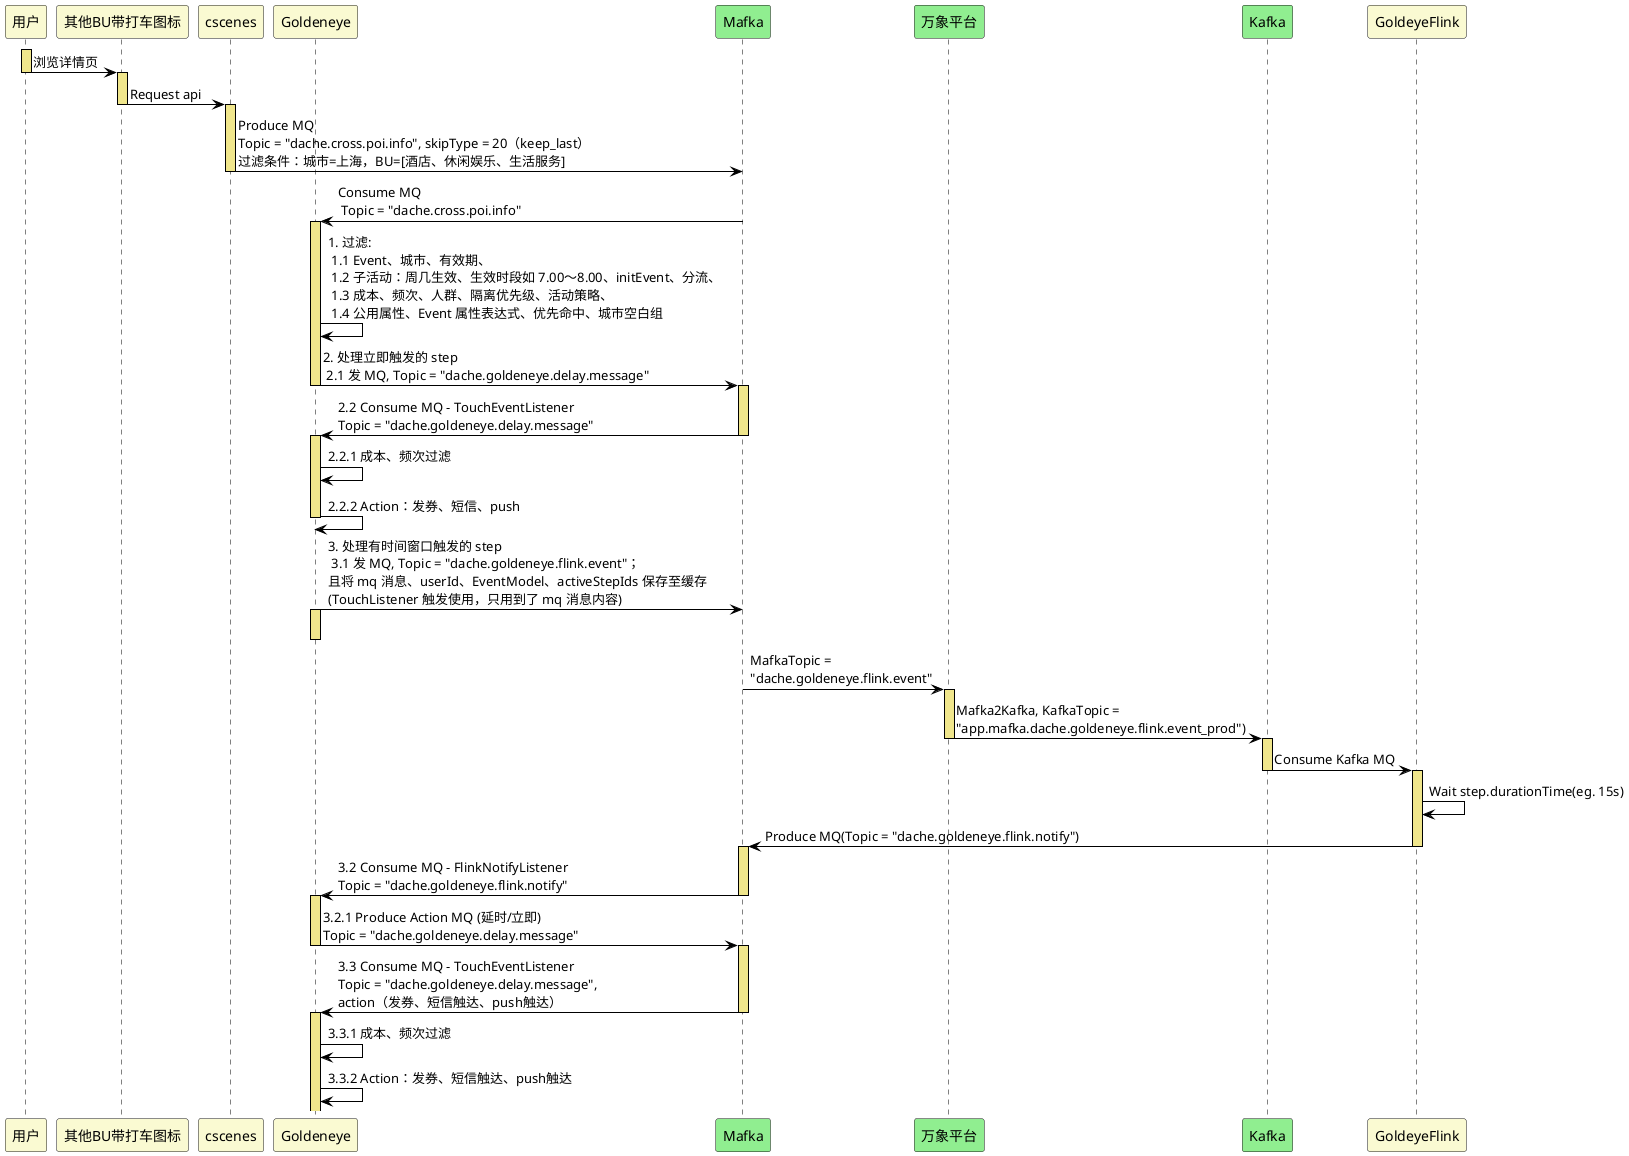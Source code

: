 @startuml
skinparam sequence {
ArrowColor black
LifeLineBorderColor black
LifeLineBackgroundColor khaki

ParticipantBackgroundColor lightgoldenrodyellow
}

participant "用户" as 用户
participant "其他BU带打车图标" as 其他BU带打车图标
participant "cscenes" as cscenes
participant "Goldeneye" as Goldeneye
participant "Mafka" as Mafka #lightgreen
participant "万象平台" as 万象平台 #lightgreen
participant "Kafka" as Kafka #lightgreen
participant "GoldeyeFlink" as GoldeyeFlink

activate 用户
用户 -> 其他BU带打车图标: 浏览详情页
deactivate 用户
activate 其他BU带打车图标
其他BU带打车图标 -> cscenes: Request api
deactivate 其他BU带打车图标
activate cscenes
cscenes -> Mafka: Produce MQ\nTopic = "dache.cross.poi.info", skipType = 20（keep_last）\n过滤条件：城市=上海，BU=[酒店、休闲娱乐、生活服务]
deactivate cscenes
Mafka -> Goldeneye : Consume MQ\n Topic = "dache.cross.poi.info"
activate Goldeneye
Goldeneye -> Goldeneye : 1. 过滤: \n 1.1 Event、城市、有效期、\n 1.2 子活动：周几生效、生效时段如 7.00～8.00、initEvent、分流、\n 1.3 成本、频次、人群、隔离优先级、活动策略、\n 1.4 公用属性、Event 属性表达式、优先命中、城市空白组
Goldeneye -> Mafka : 2. 处理立即触发的 step \n 2.1 发 MQ, Topic = "dache.goldeneye.delay.message"
deactivate Goldeneye
activate Mafka
Mafka -> Goldeneye : 2.2 Consume MQ - TouchEventListener\nTopic = "dache.goldeneye.delay.message"
deactivate Mafka
activate Goldeneye
Goldeneye -> Goldeneye : 2.2.1 成本、频次过滤
Goldeneye -> Goldeneye : 2.2.2 Action：发券、短信、push
deactivate Goldeneye
Goldeneye -> Mafka : 3. 处理有时间窗口触发的 step \n 3.1 发 MQ, Topic = "dache.goldeneye.flink.event"；\n且将 mq 消息、userId、EventModel、activeStepIds 保存至缓存\n(TouchListener 触发使用，只用到了 mq 消息内容)
activate Goldeneye
deactivate Goldeneye
Mafka -> 万象平台 : MafkaTopic = \n"dache.goldeneye.flink.event"
activate 万象平台
万象平台 -> Kafka : Mafka2Kafka, KafkaTopic = \n"app.mafka.dache.goldeneye.flink.event_prod")
deactivate 万象平台
activate Kafka
Kafka -> GoldeyeFlink : Consume Kafka MQ
deactivate Kafka
activate GoldeyeFlink
GoldeyeFlink -> GoldeyeFlink : Wait step.durationTime(eg. 15s)
GoldeyeFlink -> Mafka : Produce MQ(Topic = "dache.goldeneye.flink.notify")
deactivate GoldeyeFlink
activate Mafka
Mafka -> Goldeneye : 3.2 Consume MQ - FlinkNotifyListener\nTopic = "dache.goldeneye.flink.notify"
deactivate Mafka
activate Goldeneye
Goldeneye -> Mafka : 3.2.1 Produce Action MQ (延时/立即)\nTopic = "dache.goldeneye.delay.message"
deactivate Goldeneye
activate Mafka
Mafka -> Goldeneye : 3.3 Consume MQ - TouchEventListener\nTopic = "dache.goldeneye.delay.message",\naction（发券、短信触达、push触达）
deactivate Mafka
activate Goldeneye
Goldeneye -> Goldeneye : 3.3.1 成本、频次过滤
'Goldeneye -> Mafka : 判断若是【智能一期事件】，则发 MQ(Topic = "dache.goldeneye.poi.hit.broadcast")给智能，\n由智能过滤后进行发券和触达
Goldeneye -> Goldeneye : 3.3.2 Action：发券、短信触达、push触达
@enduml